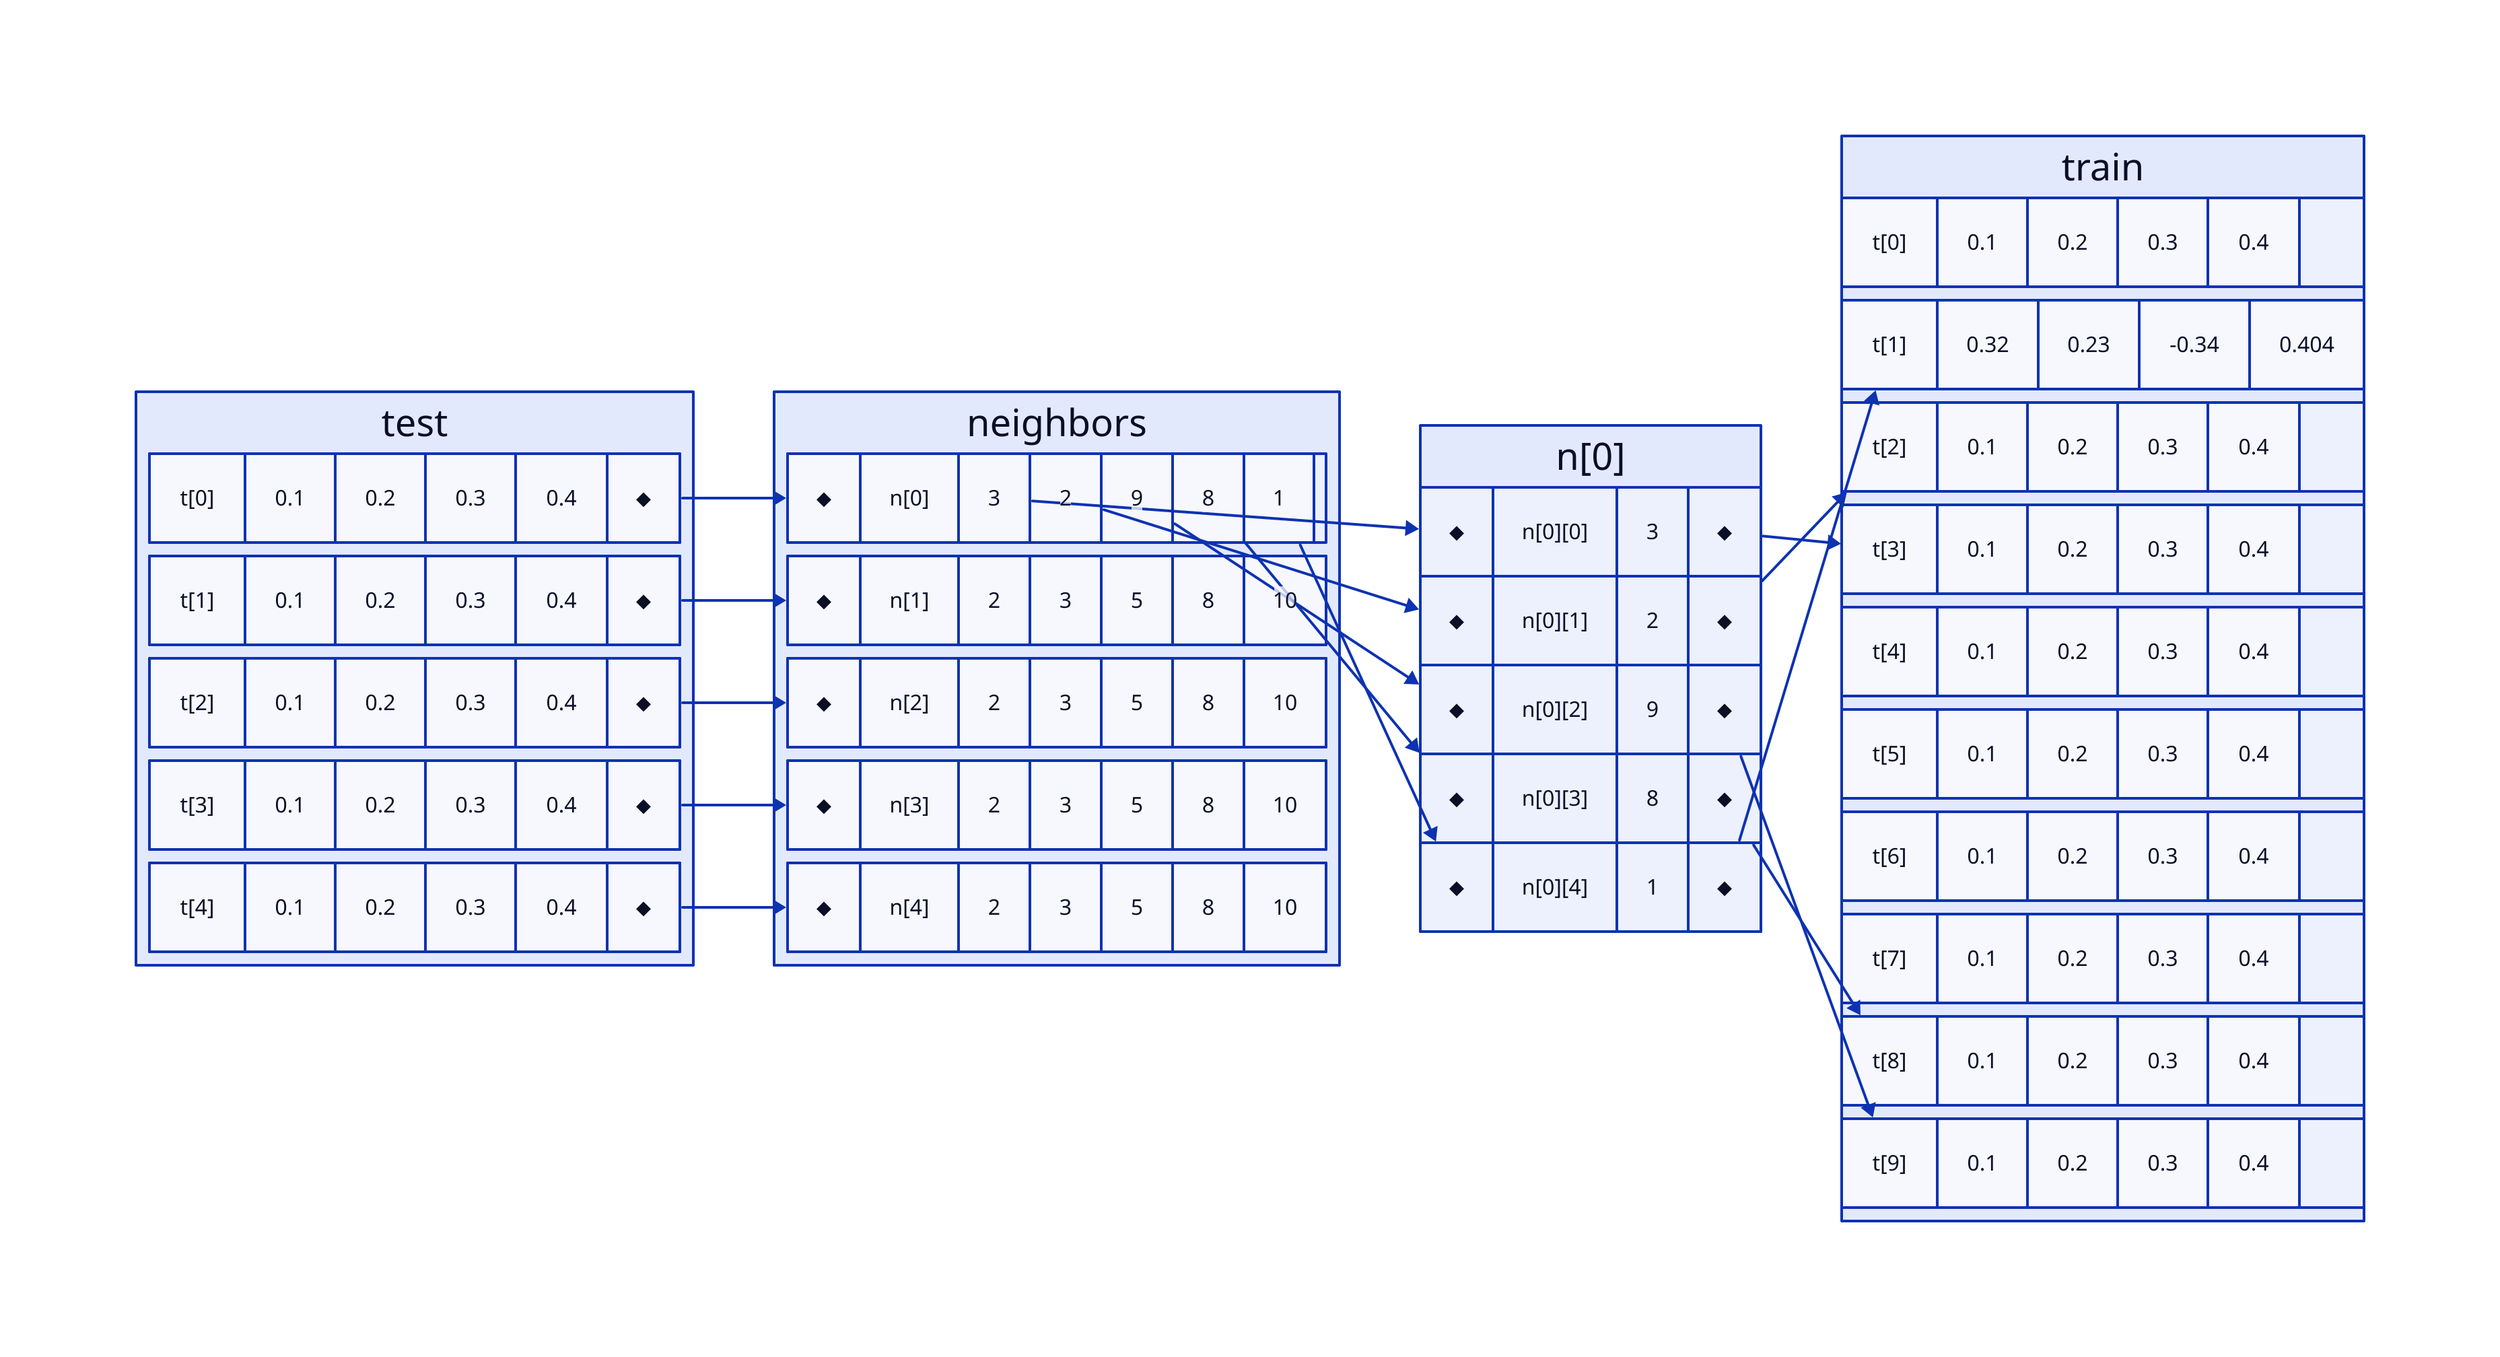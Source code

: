 test {
	direction: right
	grid-rows: 5;
    vertical-gap: 10;
    horizontal-gap: 10;
	t0 { label:""; grid-rows:1; grid-gap: 0; 't[0]'; '0.1';	'0.2';	'0.3';  '0.4'; out :"⬥" }
	t1 { label:""; grid-rows:1; grid-gap: 0; 't[1]'; '0.1';	'0.2';	'0.3';  '0.4'; out :"⬥" }
	t2 { label:""; grid-rows:1; grid-gap: 0; 't[2]'; '0.1';	'0.2';	'0.3';  '0.4'; out :"⬥" }
	t3 { label:""; grid-rows:1; grid-gap: 0; 't[3]'; '0.1';	'0.2';	'0.3';  '0.4'; out :"⬥" }
	t4 { label:""; grid-rows:1; grid-gap: 0; 't[4]'; '0.1';	'0.2';	'0.3';  '0.4'; out :"⬥" }
}
neighbors {
	direction: right
	grid-rows: 6;
    vertical-gap: 10;
    horizontal-gap: 10;
	n0 { label:""; grid-rows:1; grid-gap: 0; in:"⬥"; 'n[0]'; 3; 2; 9; 8; 1; }
	n1 { label:""; grid-rows:1; grid-gap: 0; in:"⬥"; 'n[1]'; 2; 3; 5; 8; 10; }
	n2 { label:""; grid-rows:1; grid-gap: 0; in:"⬥"; 'n[2]'; 2; 3; 5; 8; 10; }
	n3 { label:""; grid-rows:1; grid-gap: 0; in:"⬥"; 'n[3]'; 2; 3; 5; 8; 10; }
	n4 { label:""; grid-rows:1; grid-gap: 0; in:"⬥"; 'n[4]'; 2; 3; 5; 8; 10; }
}
n0:"n[0]" {
    grid-rows:5;
	grid-columns:4;
	grid-gap:0
	in1:"⬥"; 'n[0][0]'; 3; out1:"⬥";
	in2:"⬥"; 'n[0][1]'; 2; out2:"⬥"; 
	in3:"⬥"; 'n[0][2]'; 9; out3:"⬥"; 
	in4:"⬥"; 'n[0][3]'; 8; out4:"⬥"; 
	in5:"⬥"; 'n[0][4]'; 1; out5:"⬥";
}
#distances {
#	direction: right
#	grid-rows: 5;
#    vertical-gap: 10;
#    horizontal-gap: 0;
#	d0 { label:""; grid-rows:1; grid-gap: 0; '0.1';	'0.2';	'0.3';  '0.4'; }
#	d1 { label:""; grid-rows:1; grid-gap: 0; '0.1';	'0.2';	'0.3';  '0.4'; }
#	d2 { label:""; grid-rows:1; grid-gap: 0; '0.1';	'0.2';	'0.3';  '0.4'; }
#	d3 { label:""; grid-rows:1; grid-gap: 0; '0.1';	'0.2';	'0.3';  '0.4'; }
#	d4 { label:""; grid-rows:1; grid-gap: 0; '0.1';	'0.2';	'0.3';  '0.4'; }
#	
#}
train {
	direction: right
	grid-rows: 10;
    vertical-gap: 10;
    horizontal-gap: 0;
	t0 { label:""; grid-rows:1; grid-gap: 0; 't[0]'; '0.1';	'0.2';	'0.3';  '0.4'; }
	t1 { label:""; grid-rows:1; grid-gap: 0; 't[1]'; '0.32';	'0.23';	'-0.34';  '0.404'; }
	t2 { label:""; grid-rows:1; grid-gap: 0; 't[2]'; '0.1';	'0.2';	'0.3';  '0.4'; }
	t3 { label:""; grid-rows:1; grid-gap: 0; 't[3]'; '0.1';	'0.2';	'0.3';  '0.4'; }
	t4 { label:""; grid-rows:1; grid-gap: 0; 't[4]'; '0.1';	'0.2';	'0.3';  '0.4'; }
	t5 { label:""; grid-rows:1; grid-gap: 0; 't[5]'; '0.1';	'0.2';	'0.3';  '0.4'; }
	t6 { label:""; grid-rows:1; grid-gap: 0; 't[6]'; '0.1';	'0.2';	'0.3';  '0.4'; }
	t7 { label:""; grid-rows:1; grid-gap: 0; 't[7]'; '0.1';	'0.2';	'0.3';  '0.4'; }
	t8 { label:""; grid-rows:1; grid-gap: 0; 't[8]'; '0.1';	'0.2';	'0.3';  '0.4'; }
	t9 { label:""; grid-rows:1; grid-gap: 0; 't[9]'; '0.1';	'0.2';	'0.3';  '0.4'; }
}
test.t0 -> neighbors.n0;
test.t1 -> neighbors.n1;
test.t2 -> neighbors.n2;
test.t3 -> neighbors.n3;
test.t4 -> neighbors.n4;

# test.test0 -> distances.d0;
# test.test1 -> distances.d1;
# test.test2 -> distances.d2;
# test.test3 -> distances.d3;
# test.test4 -> distances.d4;
neighbors.n0.3 -> n0.in1
neighbors.n0.2 -> n0.in2
neighbors.n0.9 -> n0.in3
neighbors.n0.8 -> n0.in4
neighbors.n0.1 -> n0.in5
n0.out1 -> train.t3.'t[3]'
n0.out2 -> train.t2.'t[2]'
n0.out3 -> train.t9.'t[9]'
n0.out4 -> train.t8.'t[8]'
n0.out5 -> train.t1.'t[1]'

# (train.**) { shape: 'circle'; }